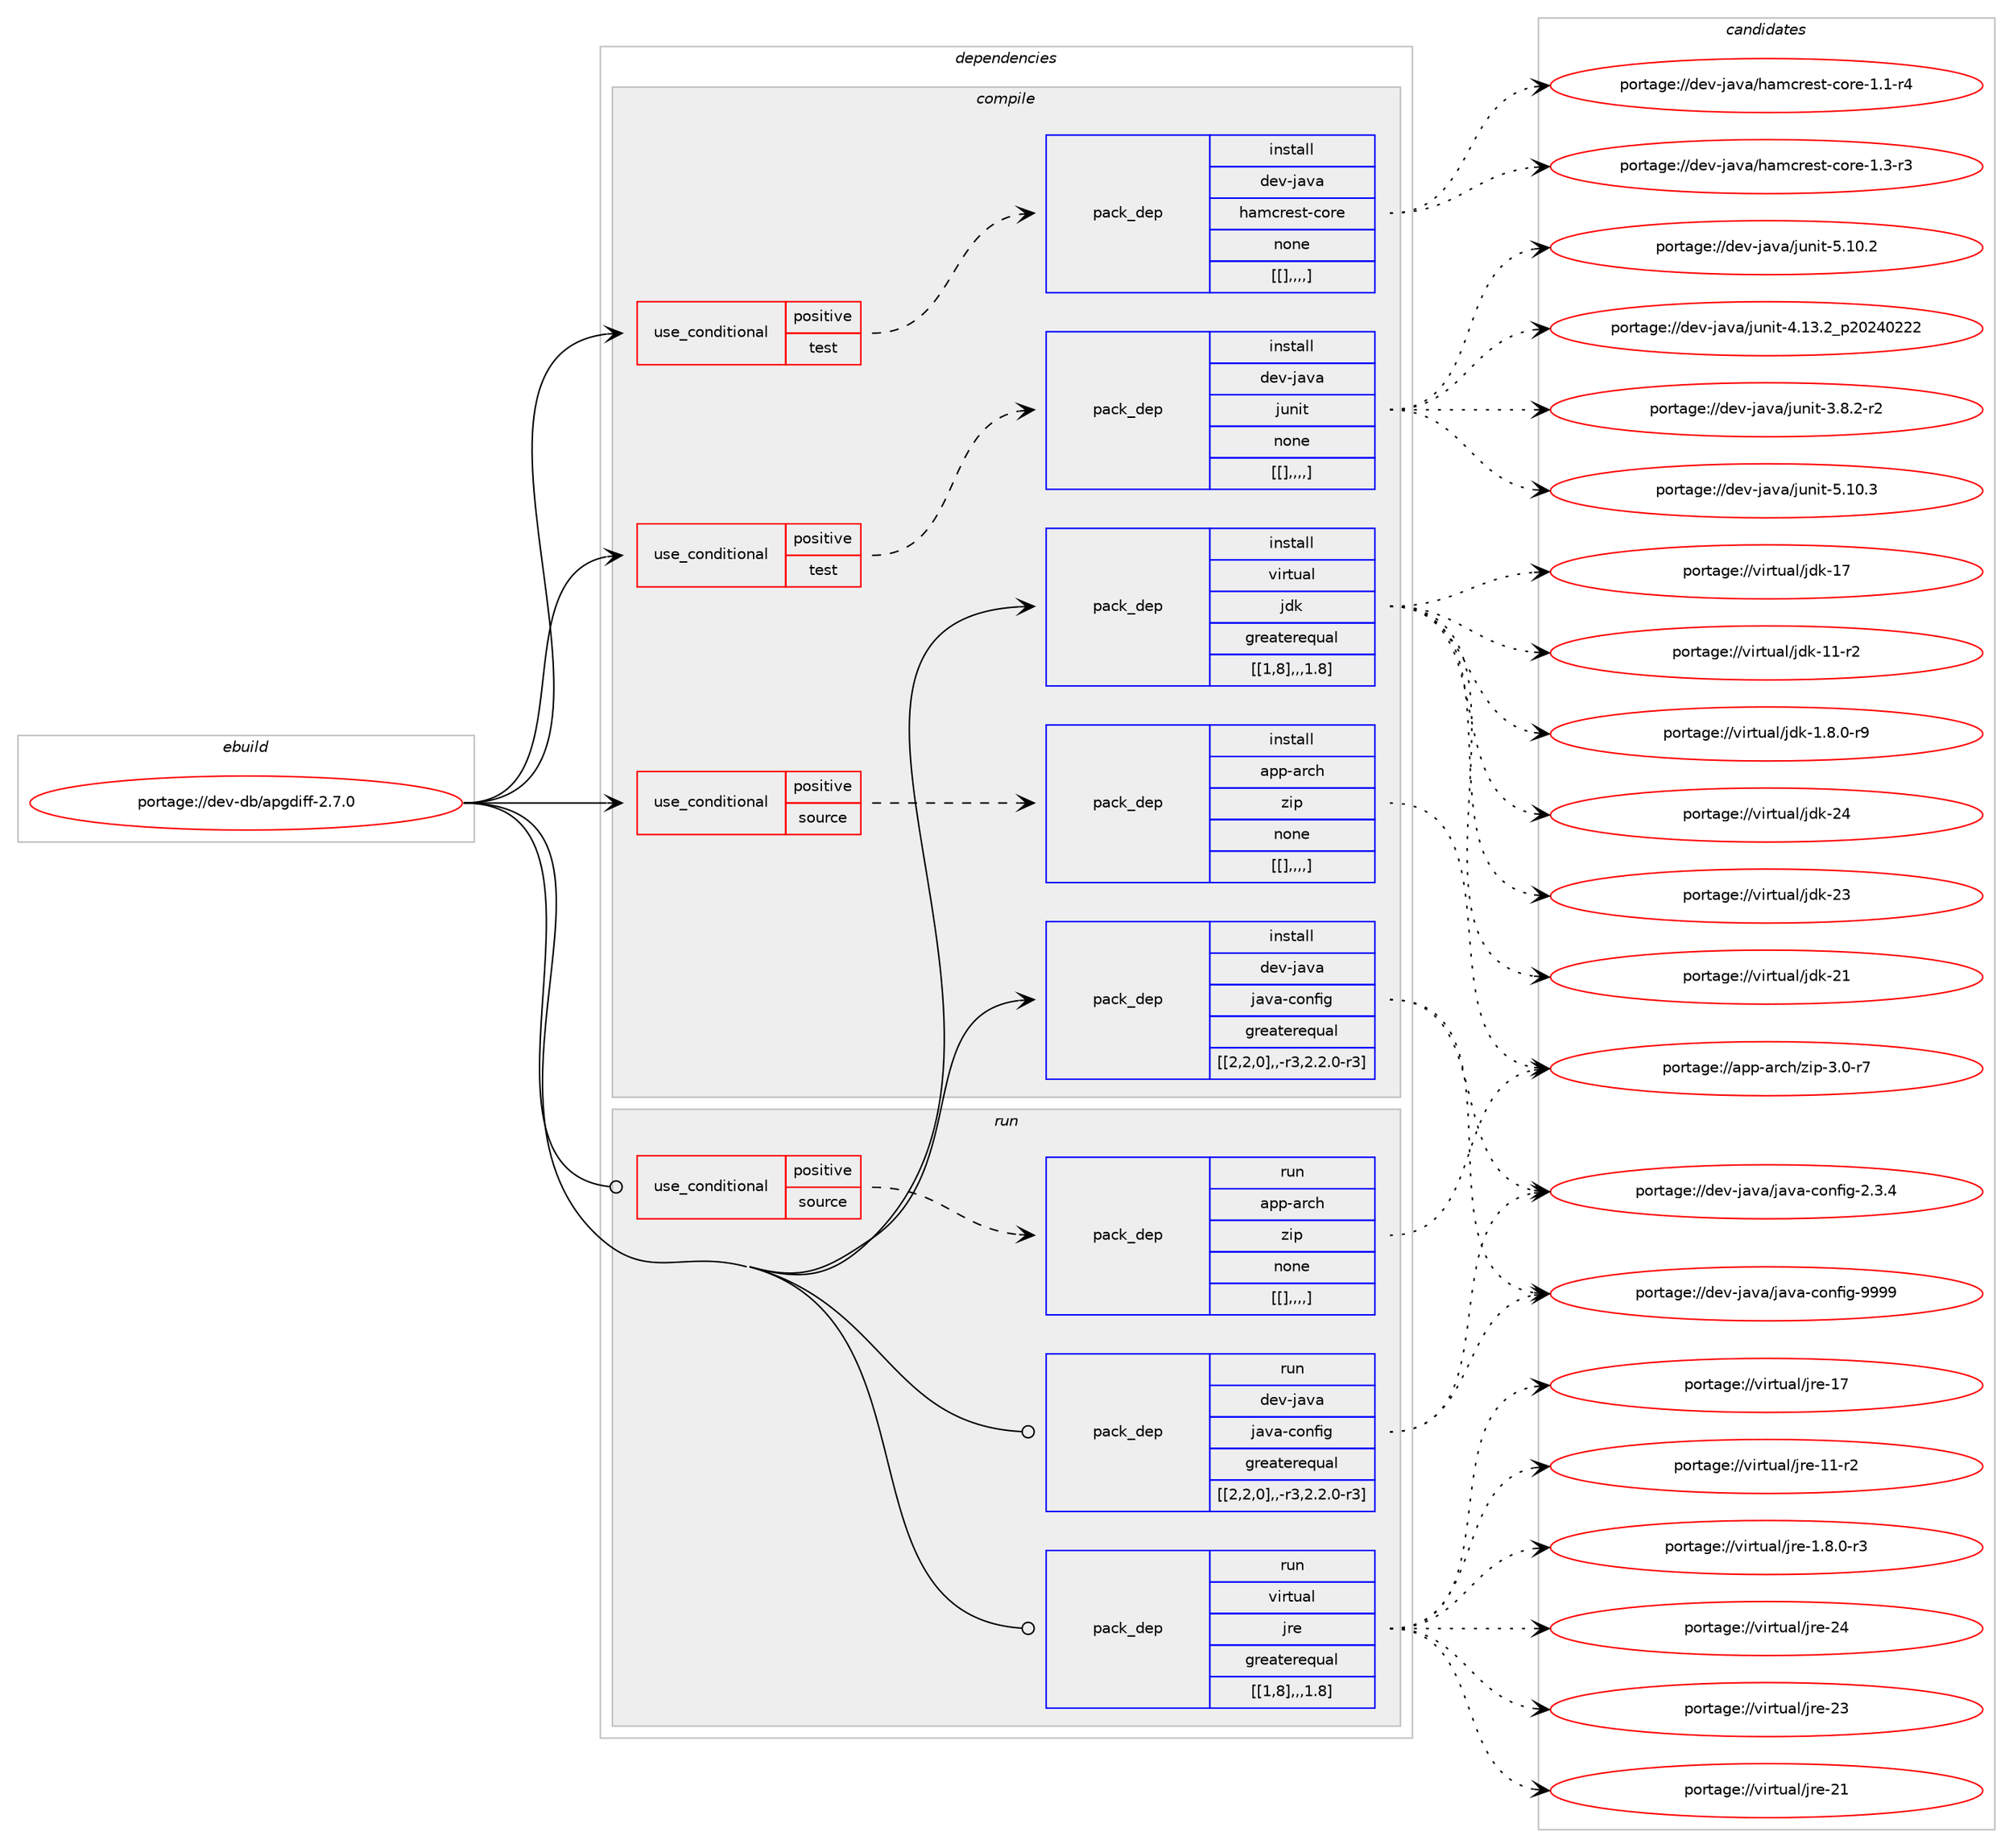 digraph prolog {

# *************
# Graph options
# *************

newrank=true;
concentrate=true;
compound=true;
graph [rankdir=LR,fontname=Helvetica,fontsize=10,ranksep=1.5];#, ranksep=2.5, nodesep=0.2];
edge  [arrowhead=vee];
node  [fontname=Helvetica,fontsize=10];

# **********
# The ebuild
# **********

subgraph cluster_leftcol {
color=gray;
label=<<i>ebuild</i>>;
id [label="portage://dev-db/apgdiff-2.7.0", color=red, width=4, href="../dev-db/apgdiff-2.7.0.svg"];
}

# ****************
# The dependencies
# ****************

subgraph cluster_midcol {
color=gray;
label=<<i>dependencies</i>>;
subgraph cluster_compile {
fillcolor="#eeeeee";
style=filled;
label=<<i>compile</i>>;
subgraph cond17342 {
dependency65366 [label=<<TABLE BORDER="0" CELLBORDER="1" CELLSPACING="0" CELLPADDING="4"><TR><TD ROWSPAN="3" CELLPADDING="10">use_conditional</TD></TR><TR><TD>positive</TD></TR><TR><TD>source</TD></TR></TABLE>>, shape=none, color=red];
subgraph pack47106 {
dependency65367 [label=<<TABLE BORDER="0" CELLBORDER="1" CELLSPACING="0" CELLPADDING="4" WIDTH="220"><TR><TD ROWSPAN="6" CELLPADDING="30">pack_dep</TD></TR><TR><TD WIDTH="110">install</TD></TR><TR><TD>app-arch</TD></TR><TR><TD>zip</TD></TR><TR><TD>none</TD></TR><TR><TD>[[],,,,]</TD></TR></TABLE>>, shape=none, color=blue];
}
dependency65366:e -> dependency65367:w [weight=20,style="dashed",arrowhead="vee"];
}
id:e -> dependency65366:w [weight=20,style="solid",arrowhead="vee"];
subgraph cond17343 {
dependency65368 [label=<<TABLE BORDER="0" CELLBORDER="1" CELLSPACING="0" CELLPADDING="4"><TR><TD ROWSPAN="3" CELLPADDING="10">use_conditional</TD></TR><TR><TD>positive</TD></TR><TR><TD>test</TD></TR></TABLE>>, shape=none, color=red];
subgraph pack47107 {
dependency65369 [label=<<TABLE BORDER="0" CELLBORDER="1" CELLSPACING="0" CELLPADDING="4" WIDTH="220"><TR><TD ROWSPAN="6" CELLPADDING="30">pack_dep</TD></TR><TR><TD WIDTH="110">install</TD></TR><TR><TD>dev-java</TD></TR><TR><TD>hamcrest-core</TD></TR><TR><TD>none</TD></TR><TR><TD>[[],,,,]</TD></TR></TABLE>>, shape=none, color=blue];
}
dependency65368:e -> dependency65369:w [weight=20,style="dashed",arrowhead="vee"];
}
id:e -> dependency65368:w [weight=20,style="solid",arrowhead="vee"];
subgraph cond17344 {
dependency65370 [label=<<TABLE BORDER="0" CELLBORDER="1" CELLSPACING="0" CELLPADDING="4"><TR><TD ROWSPAN="3" CELLPADDING="10">use_conditional</TD></TR><TR><TD>positive</TD></TR><TR><TD>test</TD></TR></TABLE>>, shape=none, color=red];
subgraph pack47108 {
dependency65371 [label=<<TABLE BORDER="0" CELLBORDER="1" CELLSPACING="0" CELLPADDING="4" WIDTH="220"><TR><TD ROWSPAN="6" CELLPADDING="30">pack_dep</TD></TR><TR><TD WIDTH="110">install</TD></TR><TR><TD>dev-java</TD></TR><TR><TD>junit</TD></TR><TR><TD>none</TD></TR><TR><TD>[[],,,,]</TD></TR></TABLE>>, shape=none, color=blue];
}
dependency65370:e -> dependency65371:w [weight=20,style="dashed",arrowhead="vee"];
}
id:e -> dependency65370:w [weight=20,style="solid",arrowhead="vee"];
subgraph pack47109 {
dependency65372 [label=<<TABLE BORDER="0" CELLBORDER="1" CELLSPACING="0" CELLPADDING="4" WIDTH="220"><TR><TD ROWSPAN="6" CELLPADDING="30">pack_dep</TD></TR><TR><TD WIDTH="110">install</TD></TR><TR><TD>dev-java</TD></TR><TR><TD>java-config</TD></TR><TR><TD>greaterequal</TD></TR><TR><TD>[[2,2,0],,-r3,2.2.0-r3]</TD></TR></TABLE>>, shape=none, color=blue];
}
id:e -> dependency65372:w [weight=20,style="solid",arrowhead="vee"];
subgraph pack47110 {
dependency65373 [label=<<TABLE BORDER="0" CELLBORDER="1" CELLSPACING="0" CELLPADDING="4" WIDTH="220"><TR><TD ROWSPAN="6" CELLPADDING="30">pack_dep</TD></TR><TR><TD WIDTH="110">install</TD></TR><TR><TD>virtual</TD></TR><TR><TD>jdk</TD></TR><TR><TD>greaterequal</TD></TR><TR><TD>[[1,8],,,1.8]</TD></TR></TABLE>>, shape=none, color=blue];
}
id:e -> dependency65373:w [weight=20,style="solid",arrowhead="vee"];
}
subgraph cluster_compileandrun {
fillcolor="#eeeeee";
style=filled;
label=<<i>compile and run</i>>;
}
subgraph cluster_run {
fillcolor="#eeeeee";
style=filled;
label=<<i>run</i>>;
subgraph cond17345 {
dependency65374 [label=<<TABLE BORDER="0" CELLBORDER="1" CELLSPACING="0" CELLPADDING="4"><TR><TD ROWSPAN="3" CELLPADDING="10">use_conditional</TD></TR><TR><TD>positive</TD></TR><TR><TD>source</TD></TR></TABLE>>, shape=none, color=red];
subgraph pack47111 {
dependency65375 [label=<<TABLE BORDER="0" CELLBORDER="1" CELLSPACING="0" CELLPADDING="4" WIDTH="220"><TR><TD ROWSPAN="6" CELLPADDING="30">pack_dep</TD></TR><TR><TD WIDTH="110">run</TD></TR><TR><TD>app-arch</TD></TR><TR><TD>zip</TD></TR><TR><TD>none</TD></TR><TR><TD>[[],,,,]</TD></TR></TABLE>>, shape=none, color=blue];
}
dependency65374:e -> dependency65375:w [weight=20,style="dashed",arrowhead="vee"];
}
id:e -> dependency65374:w [weight=20,style="solid",arrowhead="odot"];
subgraph pack47112 {
dependency65376 [label=<<TABLE BORDER="0" CELLBORDER="1" CELLSPACING="0" CELLPADDING="4" WIDTH="220"><TR><TD ROWSPAN="6" CELLPADDING="30">pack_dep</TD></TR><TR><TD WIDTH="110">run</TD></TR><TR><TD>dev-java</TD></TR><TR><TD>java-config</TD></TR><TR><TD>greaterequal</TD></TR><TR><TD>[[2,2,0],,-r3,2.2.0-r3]</TD></TR></TABLE>>, shape=none, color=blue];
}
id:e -> dependency65376:w [weight=20,style="solid",arrowhead="odot"];
subgraph pack47113 {
dependency65377 [label=<<TABLE BORDER="0" CELLBORDER="1" CELLSPACING="0" CELLPADDING="4" WIDTH="220"><TR><TD ROWSPAN="6" CELLPADDING="30">pack_dep</TD></TR><TR><TD WIDTH="110">run</TD></TR><TR><TD>virtual</TD></TR><TR><TD>jre</TD></TR><TR><TD>greaterequal</TD></TR><TR><TD>[[1,8],,,1.8]</TD></TR></TABLE>>, shape=none, color=blue];
}
id:e -> dependency65377:w [weight=20,style="solid",arrowhead="odot"];
}
}

# **************
# The candidates
# **************

subgraph cluster_choices {
rank=same;
color=gray;
label=<<i>candidates</i>>;

subgraph choice47106 {
color=black;
nodesep=1;
choice9711211245971149910447122105112455146484511455 [label="portage://app-arch/zip-3.0-r7", color=red, width=4,href="../app-arch/zip-3.0-r7.svg"];
dependency65367:e -> choice9711211245971149910447122105112455146484511455:w [style=dotted,weight="100"];
}
subgraph choice47107 {
color=black;
nodesep=1;
choice1001011184510697118974710497109991141011151164599111114101454946514511451 [label="portage://dev-java/hamcrest-core-1.3-r3", color=red, width=4,href="../dev-java/hamcrest-core-1.3-r3.svg"];
choice1001011184510697118974710497109991141011151164599111114101454946494511452 [label="portage://dev-java/hamcrest-core-1.1-r4", color=red, width=4,href="../dev-java/hamcrest-core-1.1-r4.svg"];
dependency65369:e -> choice1001011184510697118974710497109991141011151164599111114101454946514511451:w [style=dotted,weight="100"];
dependency65369:e -> choice1001011184510697118974710497109991141011151164599111114101454946494511452:w [style=dotted,weight="100"];
}
subgraph choice47108 {
color=black;
nodesep=1;
choice1001011184510697118974710611711010511645534649484651 [label="portage://dev-java/junit-5.10.3", color=red, width=4,href="../dev-java/junit-5.10.3.svg"];
choice1001011184510697118974710611711010511645534649484650 [label="portage://dev-java/junit-5.10.2", color=red, width=4,href="../dev-java/junit-5.10.2.svg"];
choice1001011184510697118974710611711010511645524649514650951125048505248505050 [label="portage://dev-java/junit-4.13.2_p20240222", color=red, width=4,href="../dev-java/junit-4.13.2_p20240222.svg"];
choice100101118451069711897471061171101051164551465646504511450 [label="portage://dev-java/junit-3.8.2-r2", color=red, width=4,href="../dev-java/junit-3.8.2-r2.svg"];
dependency65371:e -> choice1001011184510697118974710611711010511645534649484651:w [style=dotted,weight="100"];
dependency65371:e -> choice1001011184510697118974710611711010511645534649484650:w [style=dotted,weight="100"];
dependency65371:e -> choice1001011184510697118974710611711010511645524649514650951125048505248505050:w [style=dotted,weight="100"];
dependency65371:e -> choice100101118451069711897471061171101051164551465646504511450:w [style=dotted,weight="100"];
}
subgraph choice47109 {
color=black;
nodesep=1;
choice10010111845106971189747106971189745991111101021051034557575757 [label="portage://dev-java/java-config-9999", color=red, width=4,href="../dev-java/java-config-9999.svg"];
choice1001011184510697118974710697118974599111110102105103455046514652 [label="portage://dev-java/java-config-2.3.4", color=red, width=4,href="../dev-java/java-config-2.3.4.svg"];
dependency65372:e -> choice10010111845106971189747106971189745991111101021051034557575757:w [style=dotted,weight="100"];
dependency65372:e -> choice1001011184510697118974710697118974599111110102105103455046514652:w [style=dotted,weight="100"];
}
subgraph choice47110 {
color=black;
nodesep=1;
choice1181051141161179710847106100107455052 [label="portage://virtual/jdk-24", color=red, width=4,href="../virtual/jdk-24.svg"];
choice1181051141161179710847106100107455051 [label="portage://virtual/jdk-23", color=red, width=4,href="../virtual/jdk-23.svg"];
choice1181051141161179710847106100107455049 [label="portage://virtual/jdk-21", color=red, width=4,href="../virtual/jdk-21.svg"];
choice1181051141161179710847106100107454955 [label="portage://virtual/jdk-17", color=red, width=4,href="../virtual/jdk-17.svg"];
choice11810511411611797108471061001074549494511450 [label="portage://virtual/jdk-11-r2", color=red, width=4,href="../virtual/jdk-11-r2.svg"];
choice11810511411611797108471061001074549465646484511457 [label="portage://virtual/jdk-1.8.0-r9", color=red, width=4,href="../virtual/jdk-1.8.0-r9.svg"];
dependency65373:e -> choice1181051141161179710847106100107455052:w [style=dotted,weight="100"];
dependency65373:e -> choice1181051141161179710847106100107455051:w [style=dotted,weight="100"];
dependency65373:e -> choice1181051141161179710847106100107455049:w [style=dotted,weight="100"];
dependency65373:e -> choice1181051141161179710847106100107454955:w [style=dotted,weight="100"];
dependency65373:e -> choice11810511411611797108471061001074549494511450:w [style=dotted,weight="100"];
dependency65373:e -> choice11810511411611797108471061001074549465646484511457:w [style=dotted,weight="100"];
}
subgraph choice47111 {
color=black;
nodesep=1;
choice9711211245971149910447122105112455146484511455 [label="portage://app-arch/zip-3.0-r7", color=red, width=4,href="../app-arch/zip-3.0-r7.svg"];
dependency65375:e -> choice9711211245971149910447122105112455146484511455:w [style=dotted,weight="100"];
}
subgraph choice47112 {
color=black;
nodesep=1;
choice10010111845106971189747106971189745991111101021051034557575757 [label="portage://dev-java/java-config-9999", color=red, width=4,href="../dev-java/java-config-9999.svg"];
choice1001011184510697118974710697118974599111110102105103455046514652 [label="portage://dev-java/java-config-2.3.4", color=red, width=4,href="../dev-java/java-config-2.3.4.svg"];
dependency65376:e -> choice10010111845106971189747106971189745991111101021051034557575757:w [style=dotted,weight="100"];
dependency65376:e -> choice1001011184510697118974710697118974599111110102105103455046514652:w [style=dotted,weight="100"];
}
subgraph choice47113 {
color=black;
nodesep=1;
choice1181051141161179710847106114101455052 [label="portage://virtual/jre-24", color=red, width=4,href="../virtual/jre-24.svg"];
choice1181051141161179710847106114101455051 [label="portage://virtual/jre-23", color=red, width=4,href="../virtual/jre-23.svg"];
choice1181051141161179710847106114101455049 [label="portage://virtual/jre-21", color=red, width=4,href="../virtual/jre-21.svg"];
choice1181051141161179710847106114101454955 [label="portage://virtual/jre-17", color=red, width=4,href="../virtual/jre-17.svg"];
choice11810511411611797108471061141014549494511450 [label="portage://virtual/jre-11-r2", color=red, width=4,href="../virtual/jre-11-r2.svg"];
choice11810511411611797108471061141014549465646484511451 [label="portage://virtual/jre-1.8.0-r3", color=red, width=4,href="../virtual/jre-1.8.0-r3.svg"];
dependency65377:e -> choice1181051141161179710847106114101455052:w [style=dotted,weight="100"];
dependency65377:e -> choice1181051141161179710847106114101455051:w [style=dotted,weight="100"];
dependency65377:e -> choice1181051141161179710847106114101455049:w [style=dotted,weight="100"];
dependency65377:e -> choice1181051141161179710847106114101454955:w [style=dotted,weight="100"];
dependency65377:e -> choice11810511411611797108471061141014549494511450:w [style=dotted,weight="100"];
dependency65377:e -> choice11810511411611797108471061141014549465646484511451:w [style=dotted,weight="100"];
}
}

}
